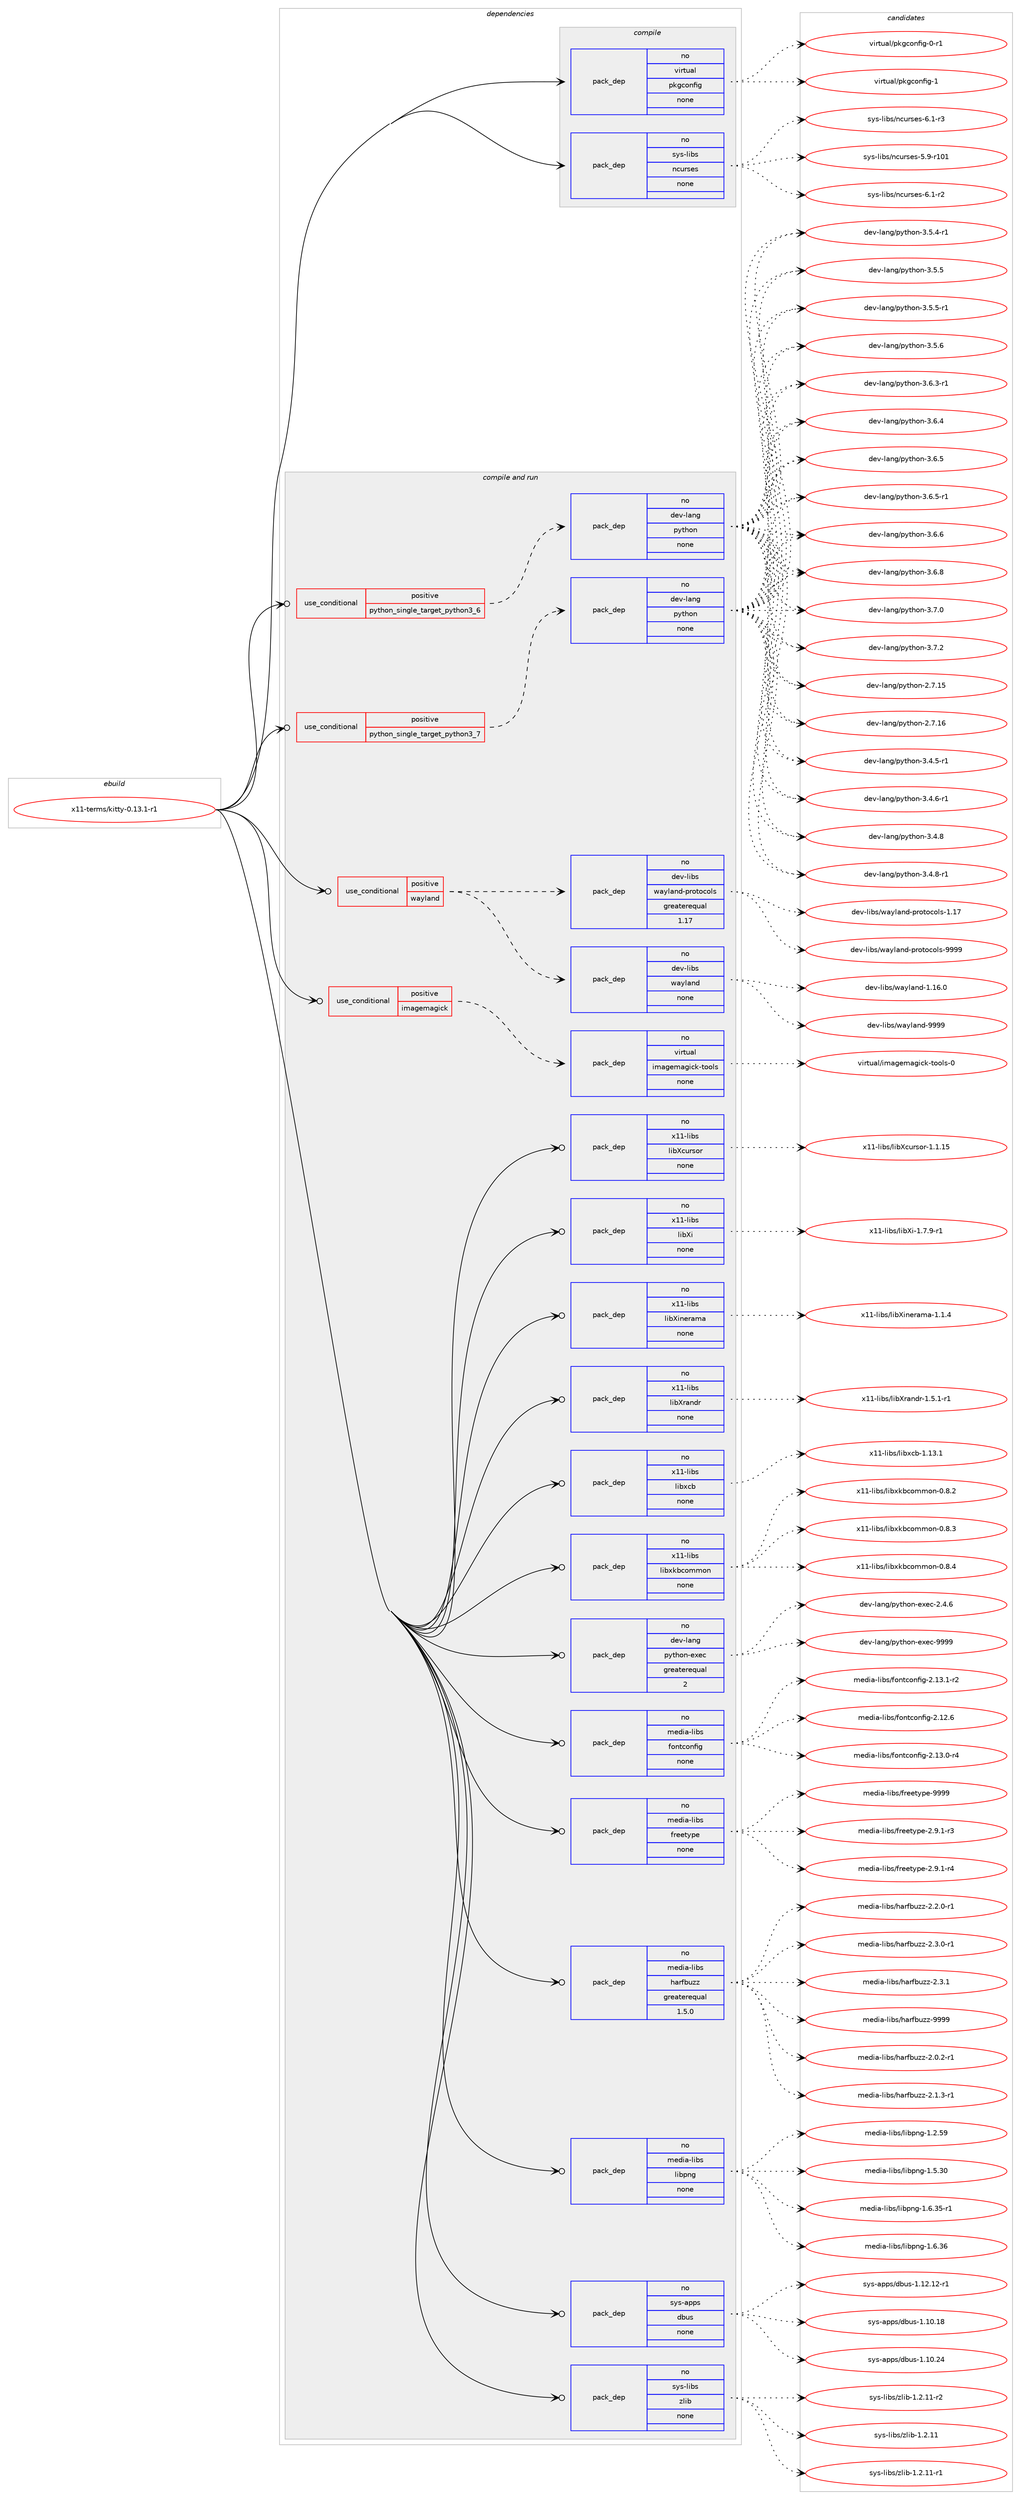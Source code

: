 digraph prolog {

# *************
# Graph options
# *************

newrank=true;
concentrate=true;
compound=true;
graph [rankdir=LR,fontname=Helvetica,fontsize=10,ranksep=1.5];#, ranksep=2.5, nodesep=0.2];
edge  [arrowhead=vee];
node  [fontname=Helvetica,fontsize=10];

# **********
# The ebuild
# **********

subgraph cluster_leftcol {
color=gray;
rank=same;
label=<<i>ebuild</i>>;
id [label="x11-terms/kitty-0.13.1-r1", color=red, width=4, href="../x11-terms/kitty-0.13.1-r1.svg"];
}

# ****************
# The dependencies
# ****************

subgraph cluster_midcol {
color=gray;
label=<<i>dependencies</i>>;
subgraph cluster_compile {
fillcolor="#eeeeee";
style=filled;
label=<<i>compile</i>>;
subgraph pack1271213 {
dependency1768047 [label=<<TABLE BORDER="0" CELLBORDER="1" CELLSPACING="0" CELLPADDING="4" WIDTH="220"><TR><TD ROWSPAN="6" CELLPADDING="30">pack_dep</TD></TR><TR><TD WIDTH="110">no</TD></TR><TR><TD>sys-libs</TD></TR><TR><TD>ncurses</TD></TR><TR><TD>none</TD></TR><TR><TD></TD></TR></TABLE>>, shape=none, color=blue];
}
id:e -> dependency1768047:w [weight=20,style="solid",arrowhead="vee"];
subgraph pack1271214 {
dependency1768048 [label=<<TABLE BORDER="0" CELLBORDER="1" CELLSPACING="0" CELLPADDING="4" WIDTH="220"><TR><TD ROWSPAN="6" CELLPADDING="30">pack_dep</TD></TR><TR><TD WIDTH="110">no</TD></TR><TR><TD>virtual</TD></TR><TR><TD>pkgconfig</TD></TR><TR><TD>none</TD></TR><TR><TD></TD></TR></TABLE>>, shape=none, color=blue];
}
id:e -> dependency1768048:w [weight=20,style="solid",arrowhead="vee"];
}
subgraph cluster_compileandrun {
fillcolor="#eeeeee";
style=filled;
label=<<i>compile and run</i>>;
subgraph cond467029 {
dependency1768049 [label=<<TABLE BORDER="0" CELLBORDER="1" CELLSPACING="0" CELLPADDING="4"><TR><TD ROWSPAN="3" CELLPADDING="10">use_conditional</TD></TR><TR><TD>positive</TD></TR><TR><TD>imagemagick</TD></TR></TABLE>>, shape=none, color=red];
subgraph pack1271215 {
dependency1768050 [label=<<TABLE BORDER="0" CELLBORDER="1" CELLSPACING="0" CELLPADDING="4" WIDTH="220"><TR><TD ROWSPAN="6" CELLPADDING="30">pack_dep</TD></TR><TR><TD WIDTH="110">no</TD></TR><TR><TD>virtual</TD></TR><TR><TD>imagemagick-tools</TD></TR><TR><TD>none</TD></TR><TR><TD></TD></TR></TABLE>>, shape=none, color=blue];
}
dependency1768049:e -> dependency1768050:w [weight=20,style="dashed",arrowhead="vee"];
}
id:e -> dependency1768049:w [weight=20,style="solid",arrowhead="odotvee"];
subgraph cond467030 {
dependency1768051 [label=<<TABLE BORDER="0" CELLBORDER="1" CELLSPACING="0" CELLPADDING="4"><TR><TD ROWSPAN="3" CELLPADDING="10">use_conditional</TD></TR><TR><TD>positive</TD></TR><TR><TD>python_single_target_python3_6</TD></TR></TABLE>>, shape=none, color=red];
subgraph pack1271216 {
dependency1768052 [label=<<TABLE BORDER="0" CELLBORDER="1" CELLSPACING="0" CELLPADDING="4" WIDTH="220"><TR><TD ROWSPAN="6" CELLPADDING="30">pack_dep</TD></TR><TR><TD WIDTH="110">no</TD></TR><TR><TD>dev-lang</TD></TR><TR><TD>python</TD></TR><TR><TD>none</TD></TR><TR><TD></TD></TR></TABLE>>, shape=none, color=blue];
}
dependency1768051:e -> dependency1768052:w [weight=20,style="dashed",arrowhead="vee"];
}
id:e -> dependency1768051:w [weight=20,style="solid",arrowhead="odotvee"];
subgraph cond467031 {
dependency1768053 [label=<<TABLE BORDER="0" CELLBORDER="1" CELLSPACING="0" CELLPADDING="4"><TR><TD ROWSPAN="3" CELLPADDING="10">use_conditional</TD></TR><TR><TD>positive</TD></TR><TR><TD>python_single_target_python3_7</TD></TR></TABLE>>, shape=none, color=red];
subgraph pack1271217 {
dependency1768054 [label=<<TABLE BORDER="0" CELLBORDER="1" CELLSPACING="0" CELLPADDING="4" WIDTH="220"><TR><TD ROWSPAN="6" CELLPADDING="30">pack_dep</TD></TR><TR><TD WIDTH="110">no</TD></TR><TR><TD>dev-lang</TD></TR><TR><TD>python</TD></TR><TR><TD>none</TD></TR><TR><TD></TD></TR></TABLE>>, shape=none, color=blue];
}
dependency1768053:e -> dependency1768054:w [weight=20,style="dashed",arrowhead="vee"];
}
id:e -> dependency1768053:w [weight=20,style="solid",arrowhead="odotvee"];
subgraph cond467032 {
dependency1768055 [label=<<TABLE BORDER="0" CELLBORDER="1" CELLSPACING="0" CELLPADDING="4"><TR><TD ROWSPAN="3" CELLPADDING="10">use_conditional</TD></TR><TR><TD>positive</TD></TR><TR><TD>wayland</TD></TR></TABLE>>, shape=none, color=red];
subgraph pack1271218 {
dependency1768056 [label=<<TABLE BORDER="0" CELLBORDER="1" CELLSPACING="0" CELLPADDING="4" WIDTH="220"><TR><TD ROWSPAN="6" CELLPADDING="30">pack_dep</TD></TR><TR><TD WIDTH="110">no</TD></TR><TR><TD>dev-libs</TD></TR><TR><TD>wayland</TD></TR><TR><TD>none</TD></TR><TR><TD></TD></TR></TABLE>>, shape=none, color=blue];
}
dependency1768055:e -> dependency1768056:w [weight=20,style="dashed",arrowhead="vee"];
subgraph pack1271219 {
dependency1768057 [label=<<TABLE BORDER="0" CELLBORDER="1" CELLSPACING="0" CELLPADDING="4" WIDTH="220"><TR><TD ROWSPAN="6" CELLPADDING="30">pack_dep</TD></TR><TR><TD WIDTH="110">no</TD></TR><TR><TD>dev-libs</TD></TR><TR><TD>wayland-protocols</TD></TR><TR><TD>greaterequal</TD></TR><TR><TD>1.17</TD></TR></TABLE>>, shape=none, color=blue];
}
dependency1768055:e -> dependency1768057:w [weight=20,style="dashed",arrowhead="vee"];
}
id:e -> dependency1768055:w [weight=20,style="solid",arrowhead="odotvee"];
subgraph pack1271220 {
dependency1768058 [label=<<TABLE BORDER="0" CELLBORDER="1" CELLSPACING="0" CELLPADDING="4" WIDTH="220"><TR><TD ROWSPAN="6" CELLPADDING="30">pack_dep</TD></TR><TR><TD WIDTH="110">no</TD></TR><TR><TD>dev-lang</TD></TR><TR><TD>python-exec</TD></TR><TR><TD>greaterequal</TD></TR><TR><TD>2</TD></TR></TABLE>>, shape=none, color=blue];
}
id:e -> dependency1768058:w [weight=20,style="solid",arrowhead="odotvee"];
subgraph pack1271221 {
dependency1768059 [label=<<TABLE BORDER="0" CELLBORDER="1" CELLSPACING="0" CELLPADDING="4" WIDTH="220"><TR><TD ROWSPAN="6" CELLPADDING="30">pack_dep</TD></TR><TR><TD WIDTH="110">no</TD></TR><TR><TD>media-libs</TD></TR><TR><TD>fontconfig</TD></TR><TR><TD>none</TD></TR><TR><TD></TD></TR></TABLE>>, shape=none, color=blue];
}
id:e -> dependency1768059:w [weight=20,style="solid",arrowhead="odotvee"];
subgraph pack1271222 {
dependency1768060 [label=<<TABLE BORDER="0" CELLBORDER="1" CELLSPACING="0" CELLPADDING="4" WIDTH="220"><TR><TD ROWSPAN="6" CELLPADDING="30">pack_dep</TD></TR><TR><TD WIDTH="110">no</TD></TR><TR><TD>media-libs</TD></TR><TR><TD>freetype</TD></TR><TR><TD>none</TD></TR><TR><TD></TD></TR></TABLE>>, shape=none, color=blue];
}
id:e -> dependency1768060:w [weight=20,style="solid",arrowhead="odotvee"];
subgraph pack1271223 {
dependency1768061 [label=<<TABLE BORDER="0" CELLBORDER="1" CELLSPACING="0" CELLPADDING="4" WIDTH="220"><TR><TD ROWSPAN="6" CELLPADDING="30">pack_dep</TD></TR><TR><TD WIDTH="110">no</TD></TR><TR><TD>media-libs</TD></TR><TR><TD>harfbuzz</TD></TR><TR><TD>greaterequal</TD></TR><TR><TD>1.5.0</TD></TR></TABLE>>, shape=none, color=blue];
}
id:e -> dependency1768061:w [weight=20,style="solid",arrowhead="odotvee"];
subgraph pack1271224 {
dependency1768062 [label=<<TABLE BORDER="0" CELLBORDER="1" CELLSPACING="0" CELLPADDING="4" WIDTH="220"><TR><TD ROWSPAN="6" CELLPADDING="30">pack_dep</TD></TR><TR><TD WIDTH="110">no</TD></TR><TR><TD>media-libs</TD></TR><TR><TD>libpng</TD></TR><TR><TD>none</TD></TR><TR><TD></TD></TR></TABLE>>, shape=none, color=blue];
}
id:e -> dependency1768062:w [weight=20,style="solid",arrowhead="odotvee"];
subgraph pack1271225 {
dependency1768063 [label=<<TABLE BORDER="0" CELLBORDER="1" CELLSPACING="0" CELLPADDING="4" WIDTH="220"><TR><TD ROWSPAN="6" CELLPADDING="30">pack_dep</TD></TR><TR><TD WIDTH="110">no</TD></TR><TR><TD>sys-apps</TD></TR><TR><TD>dbus</TD></TR><TR><TD>none</TD></TR><TR><TD></TD></TR></TABLE>>, shape=none, color=blue];
}
id:e -> dependency1768063:w [weight=20,style="solid",arrowhead="odotvee"];
subgraph pack1271226 {
dependency1768064 [label=<<TABLE BORDER="0" CELLBORDER="1" CELLSPACING="0" CELLPADDING="4" WIDTH="220"><TR><TD ROWSPAN="6" CELLPADDING="30">pack_dep</TD></TR><TR><TD WIDTH="110">no</TD></TR><TR><TD>sys-libs</TD></TR><TR><TD>zlib</TD></TR><TR><TD>none</TD></TR><TR><TD></TD></TR></TABLE>>, shape=none, color=blue];
}
id:e -> dependency1768064:w [weight=20,style="solid",arrowhead="odotvee"];
subgraph pack1271227 {
dependency1768065 [label=<<TABLE BORDER="0" CELLBORDER="1" CELLSPACING="0" CELLPADDING="4" WIDTH="220"><TR><TD ROWSPAN="6" CELLPADDING="30">pack_dep</TD></TR><TR><TD WIDTH="110">no</TD></TR><TR><TD>x11-libs</TD></TR><TR><TD>libXcursor</TD></TR><TR><TD>none</TD></TR><TR><TD></TD></TR></TABLE>>, shape=none, color=blue];
}
id:e -> dependency1768065:w [weight=20,style="solid",arrowhead="odotvee"];
subgraph pack1271228 {
dependency1768066 [label=<<TABLE BORDER="0" CELLBORDER="1" CELLSPACING="0" CELLPADDING="4" WIDTH="220"><TR><TD ROWSPAN="6" CELLPADDING="30">pack_dep</TD></TR><TR><TD WIDTH="110">no</TD></TR><TR><TD>x11-libs</TD></TR><TR><TD>libXi</TD></TR><TR><TD>none</TD></TR><TR><TD></TD></TR></TABLE>>, shape=none, color=blue];
}
id:e -> dependency1768066:w [weight=20,style="solid",arrowhead="odotvee"];
subgraph pack1271229 {
dependency1768067 [label=<<TABLE BORDER="0" CELLBORDER="1" CELLSPACING="0" CELLPADDING="4" WIDTH="220"><TR><TD ROWSPAN="6" CELLPADDING="30">pack_dep</TD></TR><TR><TD WIDTH="110">no</TD></TR><TR><TD>x11-libs</TD></TR><TR><TD>libXinerama</TD></TR><TR><TD>none</TD></TR><TR><TD></TD></TR></TABLE>>, shape=none, color=blue];
}
id:e -> dependency1768067:w [weight=20,style="solid",arrowhead="odotvee"];
subgraph pack1271230 {
dependency1768068 [label=<<TABLE BORDER="0" CELLBORDER="1" CELLSPACING="0" CELLPADDING="4" WIDTH="220"><TR><TD ROWSPAN="6" CELLPADDING="30">pack_dep</TD></TR><TR><TD WIDTH="110">no</TD></TR><TR><TD>x11-libs</TD></TR><TR><TD>libXrandr</TD></TR><TR><TD>none</TD></TR><TR><TD></TD></TR></TABLE>>, shape=none, color=blue];
}
id:e -> dependency1768068:w [weight=20,style="solid",arrowhead="odotvee"];
subgraph pack1271231 {
dependency1768069 [label=<<TABLE BORDER="0" CELLBORDER="1" CELLSPACING="0" CELLPADDING="4" WIDTH="220"><TR><TD ROWSPAN="6" CELLPADDING="30">pack_dep</TD></TR><TR><TD WIDTH="110">no</TD></TR><TR><TD>x11-libs</TD></TR><TR><TD>libxcb</TD></TR><TR><TD>none</TD></TR><TR><TD></TD></TR></TABLE>>, shape=none, color=blue];
}
id:e -> dependency1768069:w [weight=20,style="solid",arrowhead="odotvee"];
subgraph pack1271232 {
dependency1768070 [label=<<TABLE BORDER="0" CELLBORDER="1" CELLSPACING="0" CELLPADDING="4" WIDTH="220"><TR><TD ROWSPAN="6" CELLPADDING="30">pack_dep</TD></TR><TR><TD WIDTH="110">no</TD></TR><TR><TD>x11-libs</TD></TR><TR><TD>libxkbcommon</TD></TR><TR><TD>none</TD></TR><TR><TD></TD></TR></TABLE>>, shape=none, color=blue];
}
id:e -> dependency1768070:w [weight=20,style="solid",arrowhead="odotvee"];
}
subgraph cluster_run {
fillcolor="#eeeeee";
style=filled;
label=<<i>run</i>>;
}
}

# **************
# The candidates
# **************

subgraph cluster_choices {
rank=same;
color=gray;
label=<<i>candidates</i>>;

subgraph choice1271213 {
color=black;
nodesep=1;
choice115121115451081059811547110991171141151011154553465745114494849 [label="sys-libs/ncurses-5.9-r101", color=red, width=4,href="../sys-libs/ncurses-5.9-r101.svg"];
choice11512111545108105981154711099117114115101115455446494511450 [label="sys-libs/ncurses-6.1-r2", color=red, width=4,href="../sys-libs/ncurses-6.1-r2.svg"];
choice11512111545108105981154711099117114115101115455446494511451 [label="sys-libs/ncurses-6.1-r3", color=red, width=4,href="../sys-libs/ncurses-6.1-r3.svg"];
dependency1768047:e -> choice115121115451081059811547110991171141151011154553465745114494849:w [style=dotted,weight="100"];
dependency1768047:e -> choice11512111545108105981154711099117114115101115455446494511450:w [style=dotted,weight="100"];
dependency1768047:e -> choice11512111545108105981154711099117114115101115455446494511451:w [style=dotted,weight="100"];
}
subgraph choice1271214 {
color=black;
nodesep=1;
choice11810511411611797108471121071039911111010210510345484511449 [label="virtual/pkgconfig-0-r1", color=red, width=4,href="../virtual/pkgconfig-0-r1.svg"];
choice1181051141161179710847112107103991111101021051034549 [label="virtual/pkgconfig-1", color=red, width=4,href="../virtual/pkgconfig-1.svg"];
dependency1768048:e -> choice11810511411611797108471121071039911111010210510345484511449:w [style=dotted,weight="100"];
dependency1768048:e -> choice1181051141161179710847112107103991111101021051034549:w [style=dotted,weight="100"];
}
subgraph choice1271215 {
color=black;
nodesep=1;
choice1181051141161179710847105109971031011099710310599107451161111111081154548 [label="virtual/imagemagick-tools-0", color=red, width=4,href="../virtual/imagemagick-tools-0.svg"];
dependency1768050:e -> choice1181051141161179710847105109971031011099710310599107451161111111081154548:w [style=dotted,weight="100"];
}
subgraph choice1271216 {
color=black;
nodesep=1;
choice10010111845108971101034711212111610411111045504655464953 [label="dev-lang/python-2.7.15", color=red, width=4,href="../dev-lang/python-2.7.15.svg"];
choice10010111845108971101034711212111610411111045504655464954 [label="dev-lang/python-2.7.16", color=red, width=4,href="../dev-lang/python-2.7.16.svg"];
choice1001011184510897110103471121211161041111104551465246534511449 [label="dev-lang/python-3.4.5-r1", color=red, width=4,href="../dev-lang/python-3.4.5-r1.svg"];
choice1001011184510897110103471121211161041111104551465246544511449 [label="dev-lang/python-3.4.6-r1", color=red, width=4,href="../dev-lang/python-3.4.6-r1.svg"];
choice100101118451089711010347112121116104111110455146524656 [label="dev-lang/python-3.4.8", color=red, width=4,href="../dev-lang/python-3.4.8.svg"];
choice1001011184510897110103471121211161041111104551465246564511449 [label="dev-lang/python-3.4.8-r1", color=red, width=4,href="../dev-lang/python-3.4.8-r1.svg"];
choice1001011184510897110103471121211161041111104551465346524511449 [label="dev-lang/python-3.5.4-r1", color=red, width=4,href="../dev-lang/python-3.5.4-r1.svg"];
choice100101118451089711010347112121116104111110455146534653 [label="dev-lang/python-3.5.5", color=red, width=4,href="../dev-lang/python-3.5.5.svg"];
choice1001011184510897110103471121211161041111104551465346534511449 [label="dev-lang/python-3.5.5-r1", color=red, width=4,href="../dev-lang/python-3.5.5-r1.svg"];
choice100101118451089711010347112121116104111110455146534654 [label="dev-lang/python-3.5.6", color=red, width=4,href="../dev-lang/python-3.5.6.svg"];
choice1001011184510897110103471121211161041111104551465446514511449 [label="dev-lang/python-3.6.3-r1", color=red, width=4,href="../dev-lang/python-3.6.3-r1.svg"];
choice100101118451089711010347112121116104111110455146544652 [label="dev-lang/python-3.6.4", color=red, width=4,href="../dev-lang/python-3.6.4.svg"];
choice100101118451089711010347112121116104111110455146544653 [label="dev-lang/python-3.6.5", color=red, width=4,href="../dev-lang/python-3.6.5.svg"];
choice1001011184510897110103471121211161041111104551465446534511449 [label="dev-lang/python-3.6.5-r1", color=red, width=4,href="../dev-lang/python-3.6.5-r1.svg"];
choice100101118451089711010347112121116104111110455146544654 [label="dev-lang/python-3.6.6", color=red, width=4,href="../dev-lang/python-3.6.6.svg"];
choice100101118451089711010347112121116104111110455146544656 [label="dev-lang/python-3.6.8", color=red, width=4,href="../dev-lang/python-3.6.8.svg"];
choice100101118451089711010347112121116104111110455146554648 [label="dev-lang/python-3.7.0", color=red, width=4,href="../dev-lang/python-3.7.0.svg"];
choice100101118451089711010347112121116104111110455146554650 [label="dev-lang/python-3.7.2", color=red, width=4,href="../dev-lang/python-3.7.2.svg"];
dependency1768052:e -> choice10010111845108971101034711212111610411111045504655464953:w [style=dotted,weight="100"];
dependency1768052:e -> choice10010111845108971101034711212111610411111045504655464954:w [style=dotted,weight="100"];
dependency1768052:e -> choice1001011184510897110103471121211161041111104551465246534511449:w [style=dotted,weight="100"];
dependency1768052:e -> choice1001011184510897110103471121211161041111104551465246544511449:w [style=dotted,weight="100"];
dependency1768052:e -> choice100101118451089711010347112121116104111110455146524656:w [style=dotted,weight="100"];
dependency1768052:e -> choice1001011184510897110103471121211161041111104551465246564511449:w [style=dotted,weight="100"];
dependency1768052:e -> choice1001011184510897110103471121211161041111104551465346524511449:w [style=dotted,weight="100"];
dependency1768052:e -> choice100101118451089711010347112121116104111110455146534653:w [style=dotted,weight="100"];
dependency1768052:e -> choice1001011184510897110103471121211161041111104551465346534511449:w [style=dotted,weight="100"];
dependency1768052:e -> choice100101118451089711010347112121116104111110455146534654:w [style=dotted,weight="100"];
dependency1768052:e -> choice1001011184510897110103471121211161041111104551465446514511449:w [style=dotted,weight="100"];
dependency1768052:e -> choice100101118451089711010347112121116104111110455146544652:w [style=dotted,weight="100"];
dependency1768052:e -> choice100101118451089711010347112121116104111110455146544653:w [style=dotted,weight="100"];
dependency1768052:e -> choice1001011184510897110103471121211161041111104551465446534511449:w [style=dotted,weight="100"];
dependency1768052:e -> choice100101118451089711010347112121116104111110455146544654:w [style=dotted,weight="100"];
dependency1768052:e -> choice100101118451089711010347112121116104111110455146544656:w [style=dotted,weight="100"];
dependency1768052:e -> choice100101118451089711010347112121116104111110455146554648:w [style=dotted,weight="100"];
dependency1768052:e -> choice100101118451089711010347112121116104111110455146554650:w [style=dotted,weight="100"];
}
subgraph choice1271217 {
color=black;
nodesep=1;
choice10010111845108971101034711212111610411111045504655464953 [label="dev-lang/python-2.7.15", color=red, width=4,href="../dev-lang/python-2.7.15.svg"];
choice10010111845108971101034711212111610411111045504655464954 [label="dev-lang/python-2.7.16", color=red, width=4,href="../dev-lang/python-2.7.16.svg"];
choice1001011184510897110103471121211161041111104551465246534511449 [label="dev-lang/python-3.4.5-r1", color=red, width=4,href="../dev-lang/python-3.4.5-r1.svg"];
choice1001011184510897110103471121211161041111104551465246544511449 [label="dev-lang/python-3.4.6-r1", color=red, width=4,href="../dev-lang/python-3.4.6-r1.svg"];
choice100101118451089711010347112121116104111110455146524656 [label="dev-lang/python-3.4.8", color=red, width=4,href="../dev-lang/python-3.4.8.svg"];
choice1001011184510897110103471121211161041111104551465246564511449 [label="dev-lang/python-3.4.8-r1", color=red, width=4,href="../dev-lang/python-3.4.8-r1.svg"];
choice1001011184510897110103471121211161041111104551465346524511449 [label="dev-lang/python-3.5.4-r1", color=red, width=4,href="../dev-lang/python-3.5.4-r1.svg"];
choice100101118451089711010347112121116104111110455146534653 [label="dev-lang/python-3.5.5", color=red, width=4,href="../dev-lang/python-3.5.5.svg"];
choice1001011184510897110103471121211161041111104551465346534511449 [label="dev-lang/python-3.5.5-r1", color=red, width=4,href="../dev-lang/python-3.5.5-r1.svg"];
choice100101118451089711010347112121116104111110455146534654 [label="dev-lang/python-3.5.6", color=red, width=4,href="../dev-lang/python-3.5.6.svg"];
choice1001011184510897110103471121211161041111104551465446514511449 [label="dev-lang/python-3.6.3-r1", color=red, width=4,href="../dev-lang/python-3.6.3-r1.svg"];
choice100101118451089711010347112121116104111110455146544652 [label="dev-lang/python-3.6.4", color=red, width=4,href="../dev-lang/python-3.6.4.svg"];
choice100101118451089711010347112121116104111110455146544653 [label="dev-lang/python-3.6.5", color=red, width=4,href="../dev-lang/python-3.6.5.svg"];
choice1001011184510897110103471121211161041111104551465446534511449 [label="dev-lang/python-3.6.5-r1", color=red, width=4,href="../dev-lang/python-3.6.5-r1.svg"];
choice100101118451089711010347112121116104111110455146544654 [label="dev-lang/python-3.6.6", color=red, width=4,href="../dev-lang/python-3.6.6.svg"];
choice100101118451089711010347112121116104111110455146544656 [label="dev-lang/python-3.6.8", color=red, width=4,href="../dev-lang/python-3.6.8.svg"];
choice100101118451089711010347112121116104111110455146554648 [label="dev-lang/python-3.7.0", color=red, width=4,href="../dev-lang/python-3.7.0.svg"];
choice100101118451089711010347112121116104111110455146554650 [label="dev-lang/python-3.7.2", color=red, width=4,href="../dev-lang/python-3.7.2.svg"];
dependency1768054:e -> choice10010111845108971101034711212111610411111045504655464953:w [style=dotted,weight="100"];
dependency1768054:e -> choice10010111845108971101034711212111610411111045504655464954:w [style=dotted,weight="100"];
dependency1768054:e -> choice1001011184510897110103471121211161041111104551465246534511449:w [style=dotted,weight="100"];
dependency1768054:e -> choice1001011184510897110103471121211161041111104551465246544511449:w [style=dotted,weight="100"];
dependency1768054:e -> choice100101118451089711010347112121116104111110455146524656:w [style=dotted,weight="100"];
dependency1768054:e -> choice1001011184510897110103471121211161041111104551465246564511449:w [style=dotted,weight="100"];
dependency1768054:e -> choice1001011184510897110103471121211161041111104551465346524511449:w [style=dotted,weight="100"];
dependency1768054:e -> choice100101118451089711010347112121116104111110455146534653:w [style=dotted,weight="100"];
dependency1768054:e -> choice1001011184510897110103471121211161041111104551465346534511449:w [style=dotted,weight="100"];
dependency1768054:e -> choice100101118451089711010347112121116104111110455146534654:w [style=dotted,weight="100"];
dependency1768054:e -> choice1001011184510897110103471121211161041111104551465446514511449:w [style=dotted,weight="100"];
dependency1768054:e -> choice100101118451089711010347112121116104111110455146544652:w [style=dotted,weight="100"];
dependency1768054:e -> choice100101118451089711010347112121116104111110455146544653:w [style=dotted,weight="100"];
dependency1768054:e -> choice1001011184510897110103471121211161041111104551465446534511449:w [style=dotted,weight="100"];
dependency1768054:e -> choice100101118451089711010347112121116104111110455146544654:w [style=dotted,weight="100"];
dependency1768054:e -> choice100101118451089711010347112121116104111110455146544656:w [style=dotted,weight="100"];
dependency1768054:e -> choice100101118451089711010347112121116104111110455146554648:w [style=dotted,weight="100"];
dependency1768054:e -> choice100101118451089711010347112121116104111110455146554650:w [style=dotted,weight="100"];
}
subgraph choice1271218 {
color=black;
nodesep=1;
choice100101118451081059811547119971211089711010045494649544648 [label="dev-libs/wayland-1.16.0", color=red, width=4,href="../dev-libs/wayland-1.16.0.svg"];
choice10010111845108105981154711997121108971101004557575757 [label="dev-libs/wayland-9999", color=red, width=4,href="../dev-libs/wayland-9999.svg"];
dependency1768056:e -> choice100101118451081059811547119971211089711010045494649544648:w [style=dotted,weight="100"];
dependency1768056:e -> choice10010111845108105981154711997121108971101004557575757:w [style=dotted,weight="100"];
}
subgraph choice1271219 {
color=black;
nodesep=1;
choice100101118451081059811547119971211089711010045112114111116111991111081154549464955 [label="dev-libs/wayland-protocols-1.17", color=red, width=4,href="../dev-libs/wayland-protocols-1.17.svg"];
choice100101118451081059811547119971211089711010045112114111116111991111081154557575757 [label="dev-libs/wayland-protocols-9999", color=red, width=4,href="../dev-libs/wayland-protocols-9999.svg"];
dependency1768057:e -> choice100101118451081059811547119971211089711010045112114111116111991111081154549464955:w [style=dotted,weight="100"];
dependency1768057:e -> choice100101118451081059811547119971211089711010045112114111116111991111081154557575757:w [style=dotted,weight="100"];
}
subgraph choice1271220 {
color=black;
nodesep=1;
choice1001011184510897110103471121211161041111104510112010199455046524654 [label="dev-lang/python-exec-2.4.6", color=red, width=4,href="../dev-lang/python-exec-2.4.6.svg"];
choice10010111845108971101034711212111610411111045101120101994557575757 [label="dev-lang/python-exec-9999", color=red, width=4,href="../dev-lang/python-exec-9999.svg"];
dependency1768058:e -> choice1001011184510897110103471121211161041111104510112010199455046524654:w [style=dotted,weight="100"];
dependency1768058:e -> choice10010111845108971101034711212111610411111045101120101994557575757:w [style=dotted,weight="100"];
}
subgraph choice1271221 {
color=black;
nodesep=1;
choice109101100105974510810598115471021111101169911111010210510345504649504654 [label="media-libs/fontconfig-2.12.6", color=red, width=4,href="../media-libs/fontconfig-2.12.6.svg"];
choice1091011001059745108105981154710211111011699111110102105103455046495146484511452 [label="media-libs/fontconfig-2.13.0-r4", color=red, width=4,href="../media-libs/fontconfig-2.13.0-r4.svg"];
choice1091011001059745108105981154710211111011699111110102105103455046495146494511450 [label="media-libs/fontconfig-2.13.1-r2", color=red, width=4,href="../media-libs/fontconfig-2.13.1-r2.svg"];
dependency1768059:e -> choice109101100105974510810598115471021111101169911111010210510345504649504654:w [style=dotted,weight="100"];
dependency1768059:e -> choice1091011001059745108105981154710211111011699111110102105103455046495146484511452:w [style=dotted,weight="100"];
dependency1768059:e -> choice1091011001059745108105981154710211111011699111110102105103455046495146494511450:w [style=dotted,weight="100"];
}
subgraph choice1271222 {
color=black;
nodesep=1;
choice109101100105974510810598115471021141011011161211121014550465746494511451 [label="media-libs/freetype-2.9.1-r3", color=red, width=4,href="../media-libs/freetype-2.9.1-r3.svg"];
choice109101100105974510810598115471021141011011161211121014550465746494511452 [label="media-libs/freetype-2.9.1-r4", color=red, width=4,href="../media-libs/freetype-2.9.1-r4.svg"];
choice109101100105974510810598115471021141011011161211121014557575757 [label="media-libs/freetype-9999", color=red, width=4,href="../media-libs/freetype-9999.svg"];
dependency1768060:e -> choice109101100105974510810598115471021141011011161211121014550465746494511451:w [style=dotted,weight="100"];
dependency1768060:e -> choice109101100105974510810598115471021141011011161211121014550465746494511452:w [style=dotted,weight="100"];
dependency1768060:e -> choice109101100105974510810598115471021141011011161211121014557575757:w [style=dotted,weight="100"];
}
subgraph choice1271223 {
color=black;
nodesep=1;
choice1091011001059745108105981154710497114102981171221224550464846504511449 [label="media-libs/harfbuzz-2.0.2-r1", color=red, width=4,href="../media-libs/harfbuzz-2.0.2-r1.svg"];
choice1091011001059745108105981154710497114102981171221224550464946514511449 [label="media-libs/harfbuzz-2.1.3-r1", color=red, width=4,href="../media-libs/harfbuzz-2.1.3-r1.svg"];
choice1091011001059745108105981154710497114102981171221224550465046484511449 [label="media-libs/harfbuzz-2.2.0-r1", color=red, width=4,href="../media-libs/harfbuzz-2.2.0-r1.svg"];
choice1091011001059745108105981154710497114102981171221224550465146484511449 [label="media-libs/harfbuzz-2.3.0-r1", color=red, width=4,href="../media-libs/harfbuzz-2.3.0-r1.svg"];
choice109101100105974510810598115471049711410298117122122455046514649 [label="media-libs/harfbuzz-2.3.1", color=red, width=4,href="../media-libs/harfbuzz-2.3.1.svg"];
choice1091011001059745108105981154710497114102981171221224557575757 [label="media-libs/harfbuzz-9999", color=red, width=4,href="../media-libs/harfbuzz-9999.svg"];
dependency1768061:e -> choice1091011001059745108105981154710497114102981171221224550464846504511449:w [style=dotted,weight="100"];
dependency1768061:e -> choice1091011001059745108105981154710497114102981171221224550464946514511449:w [style=dotted,weight="100"];
dependency1768061:e -> choice1091011001059745108105981154710497114102981171221224550465046484511449:w [style=dotted,weight="100"];
dependency1768061:e -> choice1091011001059745108105981154710497114102981171221224550465146484511449:w [style=dotted,weight="100"];
dependency1768061:e -> choice109101100105974510810598115471049711410298117122122455046514649:w [style=dotted,weight="100"];
dependency1768061:e -> choice1091011001059745108105981154710497114102981171221224557575757:w [style=dotted,weight="100"];
}
subgraph choice1271224 {
color=black;
nodesep=1;
choice109101100105974510810598115471081059811211010345494650465357 [label="media-libs/libpng-1.2.59", color=red, width=4,href="../media-libs/libpng-1.2.59.svg"];
choice109101100105974510810598115471081059811211010345494653465148 [label="media-libs/libpng-1.5.30", color=red, width=4,href="../media-libs/libpng-1.5.30.svg"];
choice1091011001059745108105981154710810598112110103454946544651534511449 [label="media-libs/libpng-1.6.35-r1", color=red, width=4,href="../media-libs/libpng-1.6.35-r1.svg"];
choice109101100105974510810598115471081059811211010345494654465154 [label="media-libs/libpng-1.6.36", color=red, width=4,href="../media-libs/libpng-1.6.36.svg"];
dependency1768062:e -> choice109101100105974510810598115471081059811211010345494650465357:w [style=dotted,weight="100"];
dependency1768062:e -> choice109101100105974510810598115471081059811211010345494653465148:w [style=dotted,weight="100"];
dependency1768062:e -> choice1091011001059745108105981154710810598112110103454946544651534511449:w [style=dotted,weight="100"];
dependency1768062:e -> choice109101100105974510810598115471081059811211010345494654465154:w [style=dotted,weight="100"];
}
subgraph choice1271225 {
color=black;
nodesep=1;
choice115121115459711211211547100981171154549464948464956 [label="sys-apps/dbus-1.10.18", color=red, width=4,href="../sys-apps/dbus-1.10.18.svg"];
choice115121115459711211211547100981171154549464948465052 [label="sys-apps/dbus-1.10.24", color=red, width=4,href="../sys-apps/dbus-1.10.24.svg"];
choice1151211154597112112115471009811711545494649504649504511449 [label="sys-apps/dbus-1.12.12-r1", color=red, width=4,href="../sys-apps/dbus-1.12.12-r1.svg"];
dependency1768063:e -> choice115121115459711211211547100981171154549464948464956:w [style=dotted,weight="100"];
dependency1768063:e -> choice115121115459711211211547100981171154549464948465052:w [style=dotted,weight="100"];
dependency1768063:e -> choice1151211154597112112115471009811711545494649504649504511449:w [style=dotted,weight="100"];
}
subgraph choice1271226 {
color=black;
nodesep=1;
choice1151211154510810598115471221081059845494650464949 [label="sys-libs/zlib-1.2.11", color=red, width=4,href="../sys-libs/zlib-1.2.11.svg"];
choice11512111545108105981154712210810598454946504649494511449 [label="sys-libs/zlib-1.2.11-r1", color=red, width=4,href="../sys-libs/zlib-1.2.11-r1.svg"];
choice11512111545108105981154712210810598454946504649494511450 [label="sys-libs/zlib-1.2.11-r2", color=red, width=4,href="../sys-libs/zlib-1.2.11-r2.svg"];
dependency1768064:e -> choice1151211154510810598115471221081059845494650464949:w [style=dotted,weight="100"];
dependency1768064:e -> choice11512111545108105981154712210810598454946504649494511449:w [style=dotted,weight="100"];
dependency1768064:e -> choice11512111545108105981154712210810598454946504649494511450:w [style=dotted,weight="100"];
}
subgraph choice1271227 {
color=black;
nodesep=1;
choice120494945108105981154710810598889911711411511111445494649464953 [label="x11-libs/libXcursor-1.1.15", color=red, width=4,href="../x11-libs/libXcursor-1.1.15.svg"];
dependency1768065:e -> choice120494945108105981154710810598889911711411511111445494649464953:w [style=dotted,weight="100"];
}
subgraph choice1271228 {
color=black;
nodesep=1;
choice120494945108105981154710810598881054549465546574511449 [label="x11-libs/libXi-1.7.9-r1", color=red, width=4,href="../x11-libs/libXi-1.7.9-r1.svg"];
dependency1768066:e -> choice120494945108105981154710810598881054549465546574511449:w [style=dotted,weight="100"];
}
subgraph choice1271229 {
color=black;
nodesep=1;
choice120494945108105981154710810598881051101011149710997454946494652 [label="x11-libs/libXinerama-1.1.4", color=red, width=4,href="../x11-libs/libXinerama-1.1.4.svg"];
dependency1768067:e -> choice120494945108105981154710810598881051101011149710997454946494652:w [style=dotted,weight="100"];
}
subgraph choice1271230 {
color=black;
nodesep=1;
choice12049494510810598115471081059888114971101001144549465346494511449 [label="x11-libs/libXrandr-1.5.1-r1", color=red, width=4,href="../x11-libs/libXrandr-1.5.1-r1.svg"];
dependency1768068:e -> choice12049494510810598115471081059888114971101001144549465346494511449:w [style=dotted,weight="100"];
}
subgraph choice1271231 {
color=black;
nodesep=1;
choice120494945108105981154710810598120999845494649514649 [label="x11-libs/libxcb-1.13.1", color=red, width=4,href="../x11-libs/libxcb-1.13.1.svg"];
dependency1768069:e -> choice120494945108105981154710810598120999845494649514649:w [style=dotted,weight="100"];
}
subgraph choice1271232 {
color=black;
nodesep=1;
choice1204949451081059811547108105981201079899111109109111110454846564650 [label="x11-libs/libxkbcommon-0.8.2", color=red, width=4,href="../x11-libs/libxkbcommon-0.8.2.svg"];
choice1204949451081059811547108105981201079899111109109111110454846564651 [label="x11-libs/libxkbcommon-0.8.3", color=red, width=4,href="../x11-libs/libxkbcommon-0.8.3.svg"];
choice1204949451081059811547108105981201079899111109109111110454846564652 [label="x11-libs/libxkbcommon-0.8.4", color=red, width=4,href="../x11-libs/libxkbcommon-0.8.4.svg"];
dependency1768070:e -> choice1204949451081059811547108105981201079899111109109111110454846564650:w [style=dotted,weight="100"];
dependency1768070:e -> choice1204949451081059811547108105981201079899111109109111110454846564651:w [style=dotted,weight="100"];
dependency1768070:e -> choice1204949451081059811547108105981201079899111109109111110454846564652:w [style=dotted,weight="100"];
}
}

}
